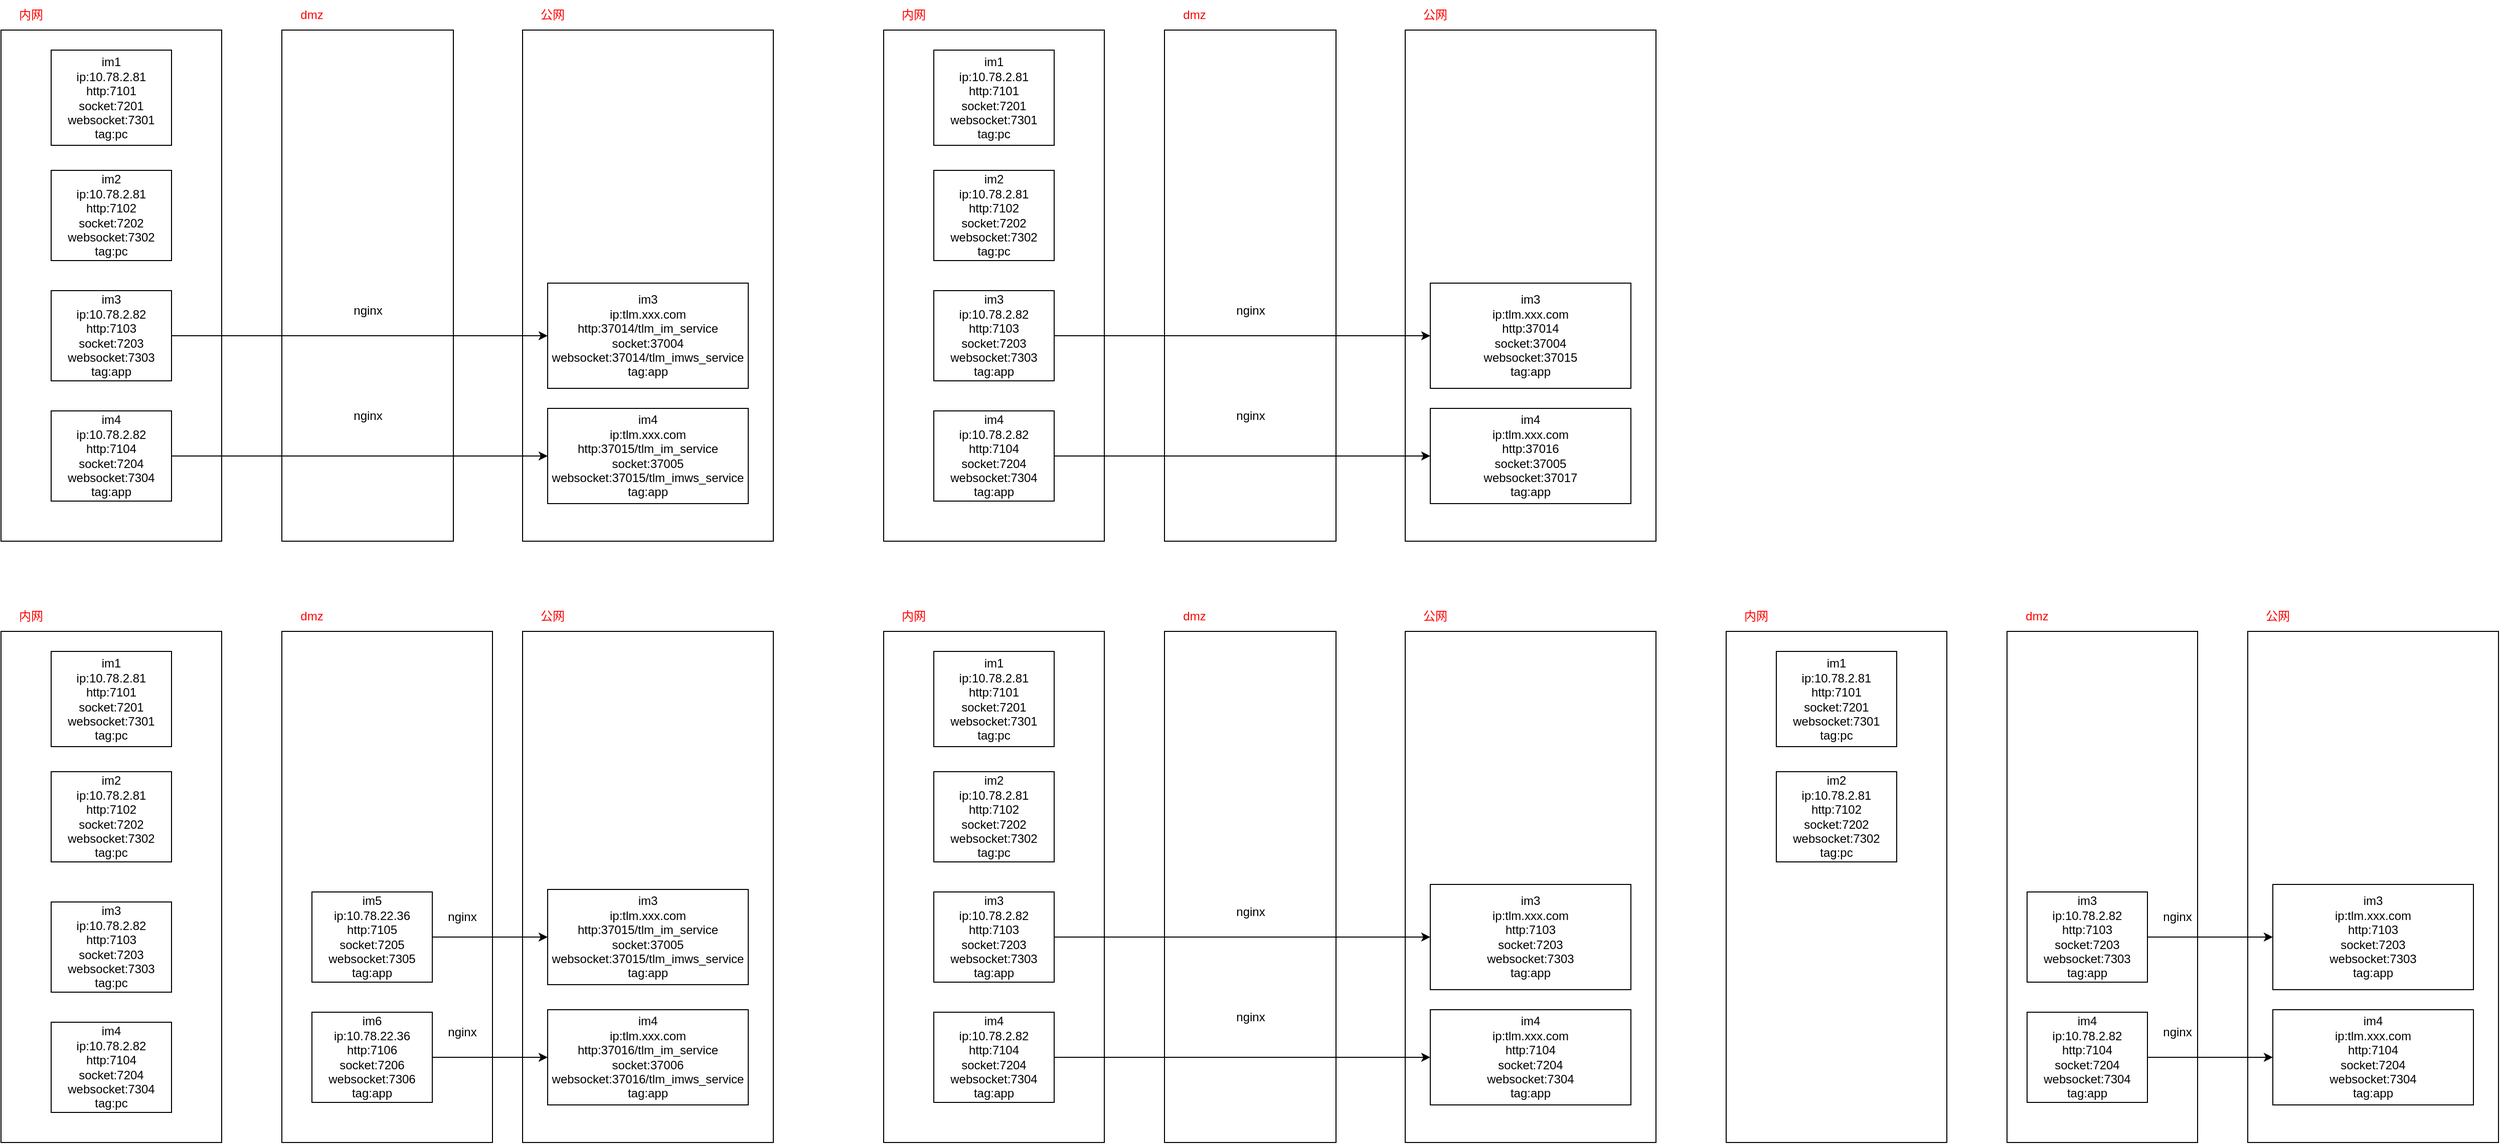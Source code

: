 <mxfile version="21.1.6" type="github">
  <diagram name="第 1 页" id="bNdv5nwh5IrHIlHN8KTz">
    <mxGraphModel dx="2074" dy="1060" grid="1" gridSize="10" guides="1" tooltips="1" connect="1" arrows="1" fold="1" page="1" pageScale="1" pageWidth="827" pageHeight="1169" math="0" shadow="0">
      <root>
        <mxCell id="0" />
        <mxCell id="1" parent="0" />
        <mxCell id="7b_OIXbp8LdFtxElRD37-28" value="" style="rounded=0;whiteSpace=wrap;html=1;" vertex="1" parent="1">
          <mxGeometry x="560" y="40" width="250" height="510" as="geometry" />
        </mxCell>
        <mxCell id="7b_OIXbp8LdFtxElRD37-17" value="" style="group" vertex="1" connectable="0" parent="1">
          <mxGeometry x="40" y="40" width="220" height="510" as="geometry" />
        </mxCell>
        <mxCell id="7b_OIXbp8LdFtxElRD37-6" value="" style="rounded=0;whiteSpace=wrap;html=1;movable=1;resizable=1;rotatable=1;deletable=1;editable=1;locked=0;connectable=1;" vertex="1" parent="7b_OIXbp8LdFtxElRD37-17">
          <mxGeometry width="220" height="510" as="geometry" />
        </mxCell>
        <mxCell id="7b_OIXbp8LdFtxElRD37-4" value="im2&lt;br&gt;ip:10.78.2.81&lt;br&gt;http:7102&lt;br&gt;socket:7202&lt;br&gt;websocket:7302&lt;br&gt;tag:pc" style="rounded=0;whiteSpace=wrap;html=1;" vertex="1" parent="7b_OIXbp8LdFtxElRD37-17">
          <mxGeometry x="50" y="140" width="120" height="90" as="geometry" />
        </mxCell>
        <mxCell id="7b_OIXbp8LdFtxElRD37-2" value="im1&lt;br&gt;ip:10.78.2.81&lt;br&gt;http:7101&lt;br&gt;socket:7201&lt;br&gt;websocket:7301&lt;br&gt;tag:pc" style="rounded=0;whiteSpace=wrap;html=1;" vertex="1" parent="7b_OIXbp8LdFtxElRD37-17">
          <mxGeometry x="50" y="20" width="120" height="95" as="geometry" />
        </mxCell>
        <mxCell id="7b_OIXbp8LdFtxElRD37-10" value="im3&lt;br&gt;ip:10.78.2.82&lt;br&gt;http:7103&lt;br&gt;socket:7203&lt;br&gt;websocket:7303&lt;br&gt;tag:app" style="rounded=0;whiteSpace=wrap;html=1;" vertex="1" parent="7b_OIXbp8LdFtxElRD37-17">
          <mxGeometry x="50" y="260" width="120" height="90" as="geometry" />
        </mxCell>
        <mxCell id="7b_OIXbp8LdFtxElRD37-11" value="im4&lt;br&gt;ip:10.78.2.82&lt;br&gt;http:7104&lt;br&gt;socket:7204&lt;br&gt;websocket:7304&lt;br&gt;tag:app" style="rounded=0;whiteSpace=wrap;html=1;" vertex="1" parent="7b_OIXbp8LdFtxElRD37-17">
          <mxGeometry x="50" y="380" width="120" height="90" as="geometry" />
        </mxCell>
        <mxCell id="7b_OIXbp8LdFtxElRD37-18" value="&lt;font color=&quot;#ff0000&quot;&gt;内网&lt;/font&gt;" style="text;html=1;strokeColor=none;fillColor=none;align=center;verticalAlign=middle;whiteSpace=wrap;rounded=0;" vertex="1" parent="1">
          <mxGeometry x="40" y="10" width="60" height="30" as="geometry" />
        </mxCell>
        <mxCell id="7b_OIXbp8LdFtxElRD37-19" value="" style="rounded=0;whiteSpace=wrap;html=1;" vertex="1" parent="1">
          <mxGeometry x="320" y="40" width="171" height="510" as="geometry" />
        </mxCell>
        <mxCell id="7b_OIXbp8LdFtxElRD37-20" value="&lt;font color=&quot;#ff0000&quot;&gt;dmz&lt;/font&gt;" style="text;html=1;strokeColor=none;fillColor=none;align=center;verticalAlign=middle;whiteSpace=wrap;rounded=0;" vertex="1" parent="1">
          <mxGeometry x="320" y="10" width="60" height="30" as="geometry" />
        </mxCell>
        <mxCell id="7b_OIXbp8LdFtxElRD37-21" value="im3&lt;br&gt;ip:tlm.xxx.com&lt;br&gt;http:37014/tlm_im_service&lt;br&gt;socket:37004&lt;br&gt;websocket:37014/tlm_imws_service&lt;br&gt;tag:app" style="rounded=0;whiteSpace=wrap;html=1;" vertex="1" parent="1">
          <mxGeometry x="585" y="292.5" width="200" height="105" as="geometry" />
        </mxCell>
        <mxCell id="7b_OIXbp8LdFtxElRD37-23" value="im4&lt;br&gt;ip:tlm.xxx.com&lt;br&gt;http:37015/tlm_im_service&lt;br&gt;socket:37005&lt;br&gt;websocket:37015/tlm_imws_service&lt;br&gt;tag:app" style="rounded=0;whiteSpace=wrap;html=1;" vertex="1" parent="1">
          <mxGeometry x="585" y="417.5" width="200" height="95" as="geometry" />
        </mxCell>
        <mxCell id="7b_OIXbp8LdFtxElRD37-24" style="edgeStyle=orthogonalEdgeStyle;rounded=0;orthogonalLoop=1;jettySize=auto;html=1;exitX=1;exitY=0.5;exitDx=0;exitDy=0;" edge="1" parent="1" source="7b_OIXbp8LdFtxElRD37-10" target="7b_OIXbp8LdFtxElRD37-21">
          <mxGeometry relative="1" as="geometry" />
        </mxCell>
        <mxCell id="7b_OIXbp8LdFtxElRD37-25" style="edgeStyle=orthogonalEdgeStyle;rounded=0;orthogonalLoop=1;jettySize=auto;html=1;exitX=1;exitY=0.5;exitDx=0;exitDy=0;entryX=0;entryY=0.5;entryDx=0;entryDy=0;" edge="1" parent="1" source="7b_OIXbp8LdFtxElRD37-11" target="7b_OIXbp8LdFtxElRD37-23">
          <mxGeometry relative="1" as="geometry" />
        </mxCell>
        <mxCell id="7b_OIXbp8LdFtxElRD37-26" value="nginx" style="text;html=1;strokeColor=none;fillColor=none;align=center;verticalAlign=middle;whiteSpace=wrap;rounded=0;" vertex="1" parent="1">
          <mxGeometry x="375.5" y="305" width="60" height="30" as="geometry" />
        </mxCell>
        <mxCell id="7b_OIXbp8LdFtxElRD37-27" value="nginx" style="text;html=1;strokeColor=none;fillColor=none;align=center;verticalAlign=middle;whiteSpace=wrap;rounded=0;" vertex="1" parent="1">
          <mxGeometry x="375.5" y="410" width="60" height="30" as="geometry" />
        </mxCell>
        <mxCell id="7b_OIXbp8LdFtxElRD37-29" value="&lt;font color=&quot;#ff0000&quot;&gt;公网&lt;/font&gt;" style="text;html=1;strokeColor=none;fillColor=none;align=center;verticalAlign=middle;whiteSpace=wrap;rounded=0;" vertex="1" parent="1">
          <mxGeometry x="560" y="10" width="60" height="30" as="geometry" />
        </mxCell>
        <mxCell id="7b_OIXbp8LdFtxElRD37-30" value="" style="rounded=0;whiteSpace=wrap;html=1;" vertex="1" parent="1">
          <mxGeometry x="560" y="640" width="250" height="510" as="geometry" />
        </mxCell>
        <mxCell id="7b_OIXbp8LdFtxElRD37-31" value="" style="group" vertex="1" connectable="0" parent="1">
          <mxGeometry x="40" y="640" width="220" height="510" as="geometry" />
        </mxCell>
        <mxCell id="7b_OIXbp8LdFtxElRD37-32" value="" style="rounded=0;whiteSpace=wrap;html=1;movable=1;resizable=1;rotatable=1;deletable=1;editable=1;locked=0;connectable=1;" vertex="1" parent="7b_OIXbp8LdFtxElRD37-31">
          <mxGeometry width="220" height="510" as="geometry" />
        </mxCell>
        <mxCell id="7b_OIXbp8LdFtxElRD37-33" value="im2&lt;br&gt;ip:10.78.2.81&lt;br&gt;http:7102&lt;br&gt;socket:7202&lt;br&gt;websocket:7302&lt;br&gt;tag:pc" style="rounded=0;whiteSpace=wrap;html=1;" vertex="1" parent="7b_OIXbp8LdFtxElRD37-31">
          <mxGeometry x="50" y="140" width="120" height="90" as="geometry" />
        </mxCell>
        <mxCell id="7b_OIXbp8LdFtxElRD37-34" value="im1&lt;br&gt;ip:10.78.2.81&lt;br&gt;http:7101&lt;br&gt;socket:7201&lt;br&gt;websocket:7301&lt;br&gt;tag:pc" style="rounded=0;whiteSpace=wrap;html=1;" vertex="1" parent="7b_OIXbp8LdFtxElRD37-31">
          <mxGeometry x="50" y="20" width="120" height="95" as="geometry" />
        </mxCell>
        <mxCell id="7b_OIXbp8LdFtxElRD37-49" value="im3&lt;br&gt;ip:10.78.2.82&lt;br&gt;http:7103&lt;br&gt;socket:7203&lt;br&gt;websocket:7303&lt;br&gt;tag:pc" style="rounded=0;whiteSpace=wrap;html=1;" vertex="1" parent="7b_OIXbp8LdFtxElRD37-31">
          <mxGeometry x="50" y="270" width="120" height="90" as="geometry" />
        </mxCell>
        <mxCell id="7b_OIXbp8LdFtxElRD37-50" value="im4&lt;br&gt;ip:10.78.2.82&lt;br&gt;http:7104&lt;br&gt;socket:7204&lt;br&gt;websocket:7304&lt;br&gt;tag:pc" style="rounded=0;whiteSpace=wrap;html=1;" vertex="1" parent="7b_OIXbp8LdFtxElRD37-31">
          <mxGeometry x="50" y="390" width="120" height="90" as="geometry" />
        </mxCell>
        <mxCell id="7b_OIXbp8LdFtxElRD37-37" value="&lt;font color=&quot;#ff0000&quot;&gt;内网&lt;/font&gt;" style="text;html=1;strokeColor=none;fillColor=none;align=center;verticalAlign=middle;whiteSpace=wrap;rounded=0;" vertex="1" parent="1">
          <mxGeometry x="40" y="610" width="60" height="30" as="geometry" />
        </mxCell>
        <mxCell id="7b_OIXbp8LdFtxElRD37-38" value="" style="rounded=0;whiteSpace=wrap;html=1;" vertex="1" parent="1">
          <mxGeometry x="320" y="640" width="210" height="510" as="geometry" />
        </mxCell>
        <mxCell id="7b_OIXbp8LdFtxElRD37-39" value="&lt;font color=&quot;#ff0000&quot;&gt;dmz&lt;/font&gt;" style="text;html=1;strokeColor=none;fillColor=none;align=center;verticalAlign=middle;whiteSpace=wrap;rounded=0;" vertex="1" parent="1">
          <mxGeometry x="320" y="610" width="60" height="30" as="geometry" />
        </mxCell>
        <mxCell id="7b_OIXbp8LdFtxElRD37-40" value="im3&lt;br&gt;ip:tlm.xxx.com&lt;br&gt;http:37015/tlm_im_service&lt;br&gt;socket:37005&lt;br&gt;websocket:37015/tlm_imws_service&lt;br&gt;tag:app" style="rounded=0;whiteSpace=wrap;html=1;" vertex="1" parent="1">
          <mxGeometry x="585" y="897.5" width="200" height="95" as="geometry" />
        </mxCell>
        <mxCell id="7b_OIXbp8LdFtxElRD37-41" value="im4&lt;br&gt;ip:tlm.xxx.com&lt;br&gt;http:37016/tlm_im_service&lt;br&gt;socket:37006&lt;br&gt;websocket:37016/tlm_imws_service&lt;br&gt;tag:app" style="rounded=0;whiteSpace=wrap;html=1;" vertex="1" parent="1">
          <mxGeometry x="585" y="1017.5" width="200" height="95" as="geometry" />
        </mxCell>
        <mxCell id="7b_OIXbp8LdFtxElRD37-42" style="edgeStyle=orthogonalEdgeStyle;rounded=0;orthogonalLoop=1;jettySize=auto;html=1;exitX=1;exitY=0.5;exitDx=0;exitDy=0;" edge="1" parent="1" source="7b_OIXbp8LdFtxElRD37-35" target="7b_OIXbp8LdFtxElRD37-40">
          <mxGeometry relative="1" as="geometry" />
        </mxCell>
        <mxCell id="7b_OIXbp8LdFtxElRD37-43" style="edgeStyle=orthogonalEdgeStyle;rounded=0;orthogonalLoop=1;jettySize=auto;html=1;exitX=1;exitY=0.5;exitDx=0;exitDy=0;entryX=0;entryY=0.5;entryDx=0;entryDy=0;" edge="1" parent="1" source="7b_OIXbp8LdFtxElRD37-36" target="7b_OIXbp8LdFtxElRD37-41">
          <mxGeometry relative="1" as="geometry" />
        </mxCell>
        <mxCell id="7b_OIXbp8LdFtxElRD37-46" value="&lt;font color=&quot;#ff0000&quot;&gt;公网&lt;/font&gt;" style="text;html=1;strokeColor=none;fillColor=none;align=center;verticalAlign=middle;whiteSpace=wrap;rounded=0;" vertex="1" parent="1">
          <mxGeometry x="560" y="610" width="60" height="30" as="geometry" />
        </mxCell>
        <mxCell id="7b_OIXbp8LdFtxElRD37-35" value="im5&lt;br&gt;ip:10.78.22.36&lt;br&gt;http:7105&lt;br&gt;socket:7205&lt;br&gt;websocket:7305&lt;br&gt;tag:app" style="rounded=0;whiteSpace=wrap;html=1;" vertex="1" parent="1">
          <mxGeometry x="350" y="900" width="120" height="90" as="geometry" />
        </mxCell>
        <mxCell id="7b_OIXbp8LdFtxElRD37-36" value="im6&lt;br&gt;ip:10.78.22.36&lt;br&gt;http:7106&lt;br&gt;socket:7206&lt;br&gt;websocket:7306&lt;br&gt;tag:app" style="rounded=0;whiteSpace=wrap;html=1;" vertex="1" parent="1">
          <mxGeometry x="350" y="1020" width="120" height="90" as="geometry" />
        </mxCell>
        <mxCell id="7b_OIXbp8LdFtxElRD37-47" value="nginx" style="text;html=1;strokeColor=none;fillColor=none;align=center;verticalAlign=middle;whiteSpace=wrap;rounded=0;" vertex="1" parent="1">
          <mxGeometry x="470" y="910" width="60" height="30" as="geometry" />
        </mxCell>
        <mxCell id="7b_OIXbp8LdFtxElRD37-48" value="nginx" style="text;html=1;strokeColor=none;fillColor=none;align=center;verticalAlign=middle;whiteSpace=wrap;rounded=0;" vertex="1" parent="1">
          <mxGeometry x="470" y="1025" width="60" height="30" as="geometry" />
        </mxCell>
        <mxCell id="7b_OIXbp8LdFtxElRD37-69" value="" style="rounded=0;whiteSpace=wrap;html=1;" vertex="1" parent="1">
          <mxGeometry x="1440" y="40" width="250" height="510" as="geometry" />
        </mxCell>
        <mxCell id="7b_OIXbp8LdFtxElRD37-70" value="" style="group" vertex="1" connectable="0" parent="1">
          <mxGeometry x="920" y="40" width="220" height="510" as="geometry" />
        </mxCell>
        <mxCell id="7b_OIXbp8LdFtxElRD37-71" value="" style="rounded=0;whiteSpace=wrap;html=1;movable=1;resizable=1;rotatable=1;deletable=1;editable=1;locked=0;connectable=1;" vertex="1" parent="7b_OIXbp8LdFtxElRD37-70">
          <mxGeometry width="220" height="510" as="geometry" />
        </mxCell>
        <mxCell id="7b_OIXbp8LdFtxElRD37-72" value="im2&lt;br&gt;ip:10.78.2.81&lt;br&gt;http:7102&lt;br&gt;socket:7202&lt;br&gt;websocket:7302&lt;br&gt;tag:pc" style="rounded=0;whiteSpace=wrap;html=1;" vertex="1" parent="7b_OIXbp8LdFtxElRD37-70">
          <mxGeometry x="50" y="140" width="120" height="90" as="geometry" />
        </mxCell>
        <mxCell id="7b_OIXbp8LdFtxElRD37-73" value="im1&lt;br&gt;ip:10.78.2.81&lt;br&gt;http:7101&lt;br&gt;socket:7201&lt;br&gt;websocket:7301&lt;br&gt;tag:pc" style="rounded=0;whiteSpace=wrap;html=1;" vertex="1" parent="7b_OIXbp8LdFtxElRD37-70">
          <mxGeometry x="50" y="20" width="120" height="95" as="geometry" />
        </mxCell>
        <mxCell id="7b_OIXbp8LdFtxElRD37-74" value="im3&lt;br&gt;ip:10.78.2.82&lt;br&gt;http:7103&lt;br&gt;socket:7203&lt;br&gt;websocket:7303&lt;br&gt;tag:app" style="rounded=0;whiteSpace=wrap;html=1;" vertex="1" parent="7b_OIXbp8LdFtxElRD37-70">
          <mxGeometry x="50" y="260" width="120" height="90" as="geometry" />
        </mxCell>
        <mxCell id="7b_OIXbp8LdFtxElRD37-75" value="im4&lt;br&gt;ip:10.78.2.82&lt;br&gt;http:7104&lt;br&gt;socket:7204&lt;br&gt;websocket:7304&lt;br&gt;tag:app" style="rounded=0;whiteSpace=wrap;html=1;" vertex="1" parent="7b_OIXbp8LdFtxElRD37-70">
          <mxGeometry x="50" y="380" width="120" height="90" as="geometry" />
        </mxCell>
        <mxCell id="7b_OIXbp8LdFtxElRD37-76" value="&lt;font color=&quot;#ff0000&quot;&gt;内网&lt;/font&gt;" style="text;html=1;strokeColor=none;fillColor=none;align=center;verticalAlign=middle;whiteSpace=wrap;rounded=0;" vertex="1" parent="1">
          <mxGeometry x="920" y="10" width="60" height="30" as="geometry" />
        </mxCell>
        <mxCell id="7b_OIXbp8LdFtxElRD37-77" value="" style="rounded=0;whiteSpace=wrap;html=1;" vertex="1" parent="1">
          <mxGeometry x="1200" y="40" width="171" height="510" as="geometry" />
        </mxCell>
        <mxCell id="7b_OIXbp8LdFtxElRD37-78" value="&lt;font color=&quot;#ff0000&quot;&gt;dmz&lt;/font&gt;" style="text;html=1;strokeColor=none;fillColor=none;align=center;verticalAlign=middle;whiteSpace=wrap;rounded=0;" vertex="1" parent="1">
          <mxGeometry x="1200" y="10" width="60" height="30" as="geometry" />
        </mxCell>
        <mxCell id="7b_OIXbp8LdFtxElRD37-79" value="im3&lt;br&gt;ip:tlm.xxx.com&lt;br&gt;http:37014&lt;br&gt;socket:37004&lt;br&gt;websocket:37015&lt;br&gt;tag:app" style="rounded=0;whiteSpace=wrap;html=1;" vertex="1" parent="1">
          <mxGeometry x="1465" y="292.5" width="200" height="105" as="geometry" />
        </mxCell>
        <mxCell id="7b_OIXbp8LdFtxElRD37-80" value="im4&lt;br&gt;ip:tlm.xxx.com&lt;br&gt;http:37016&lt;br&gt;socket:37005&lt;br&gt;websocket:37017&lt;br&gt;tag:app" style="rounded=0;whiteSpace=wrap;html=1;" vertex="1" parent="1">
          <mxGeometry x="1465" y="417.5" width="200" height="95" as="geometry" />
        </mxCell>
        <mxCell id="7b_OIXbp8LdFtxElRD37-81" style="edgeStyle=orthogonalEdgeStyle;rounded=0;orthogonalLoop=1;jettySize=auto;html=1;exitX=1;exitY=0.5;exitDx=0;exitDy=0;" edge="1" parent="1" source="7b_OIXbp8LdFtxElRD37-74" target="7b_OIXbp8LdFtxElRD37-79">
          <mxGeometry relative="1" as="geometry" />
        </mxCell>
        <mxCell id="7b_OIXbp8LdFtxElRD37-82" style="edgeStyle=orthogonalEdgeStyle;rounded=0;orthogonalLoop=1;jettySize=auto;html=1;exitX=1;exitY=0.5;exitDx=0;exitDy=0;entryX=0;entryY=0.5;entryDx=0;entryDy=0;" edge="1" parent="1" source="7b_OIXbp8LdFtxElRD37-75" target="7b_OIXbp8LdFtxElRD37-80">
          <mxGeometry relative="1" as="geometry" />
        </mxCell>
        <mxCell id="7b_OIXbp8LdFtxElRD37-83" value="nginx" style="text;html=1;strokeColor=none;fillColor=none;align=center;verticalAlign=middle;whiteSpace=wrap;rounded=0;" vertex="1" parent="1">
          <mxGeometry x="1255.5" y="305" width="60" height="30" as="geometry" />
        </mxCell>
        <mxCell id="7b_OIXbp8LdFtxElRD37-84" value="nginx" style="text;html=1;strokeColor=none;fillColor=none;align=center;verticalAlign=middle;whiteSpace=wrap;rounded=0;" vertex="1" parent="1">
          <mxGeometry x="1255.5" y="410" width="60" height="30" as="geometry" />
        </mxCell>
        <mxCell id="7b_OIXbp8LdFtxElRD37-85" value="&lt;font color=&quot;#ff0000&quot;&gt;公网&lt;/font&gt;" style="text;html=1;strokeColor=none;fillColor=none;align=center;verticalAlign=middle;whiteSpace=wrap;rounded=0;" vertex="1" parent="1">
          <mxGeometry x="1440" y="10" width="60" height="30" as="geometry" />
        </mxCell>
        <mxCell id="7b_OIXbp8LdFtxElRD37-86" value="" style="rounded=0;whiteSpace=wrap;html=1;" vertex="1" parent="1">
          <mxGeometry x="1440" y="640" width="250" height="510" as="geometry" />
        </mxCell>
        <mxCell id="7b_OIXbp8LdFtxElRD37-87" value="" style="group" vertex="1" connectable="0" parent="1">
          <mxGeometry x="920" y="640" width="220" height="510" as="geometry" />
        </mxCell>
        <mxCell id="7b_OIXbp8LdFtxElRD37-88" value="" style="rounded=0;whiteSpace=wrap;html=1;movable=1;resizable=1;rotatable=1;deletable=1;editable=1;locked=0;connectable=1;" vertex="1" parent="7b_OIXbp8LdFtxElRD37-87">
          <mxGeometry width="220" height="510" as="geometry" />
        </mxCell>
        <mxCell id="7b_OIXbp8LdFtxElRD37-89" value="im2&lt;br&gt;ip:10.78.2.81&lt;br&gt;http:7102&lt;br&gt;socket:7202&lt;br&gt;websocket:7302&lt;br&gt;tag:pc" style="rounded=0;whiteSpace=wrap;html=1;" vertex="1" parent="7b_OIXbp8LdFtxElRD37-87">
          <mxGeometry x="50" y="140" width="120" height="90" as="geometry" />
        </mxCell>
        <mxCell id="7b_OIXbp8LdFtxElRD37-90" value="im1&lt;br&gt;ip:10.78.2.81&lt;br&gt;http:7101&lt;br&gt;socket:7201&lt;br&gt;websocket:7301&lt;br&gt;tag:pc" style="rounded=0;whiteSpace=wrap;html=1;" vertex="1" parent="7b_OIXbp8LdFtxElRD37-87">
          <mxGeometry x="50" y="20" width="120" height="95" as="geometry" />
        </mxCell>
        <mxCell id="7b_OIXbp8LdFtxElRD37-91" value="im3&lt;br&gt;ip:10.78.2.82&lt;br&gt;http:7103&lt;br&gt;socket:7203&lt;br&gt;websocket:7303&lt;br&gt;tag:app" style="rounded=0;whiteSpace=wrap;html=1;" vertex="1" parent="7b_OIXbp8LdFtxElRD37-87">
          <mxGeometry x="50" y="260" width="120" height="90" as="geometry" />
        </mxCell>
        <mxCell id="7b_OIXbp8LdFtxElRD37-92" value="im4&lt;br&gt;ip:10.78.2.82&lt;br&gt;http:7104&lt;br&gt;socket:7204&lt;br&gt;websocket:7304&lt;br&gt;tag:app" style="rounded=0;whiteSpace=wrap;html=1;" vertex="1" parent="7b_OIXbp8LdFtxElRD37-87">
          <mxGeometry x="50" y="380" width="120" height="90" as="geometry" />
        </mxCell>
        <mxCell id="7b_OIXbp8LdFtxElRD37-93" value="&lt;font color=&quot;#ff0000&quot;&gt;内网&lt;/font&gt;" style="text;html=1;strokeColor=none;fillColor=none;align=center;verticalAlign=middle;whiteSpace=wrap;rounded=0;" vertex="1" parent="1">
          <mxGeometry x="920" y="610" width="60" height="30" as="geometry" />
        </mxCell>
        <mxCell id="7b_OIXbp8LdFtxElRD37-94" value="" style="rounded=0;whiteSpace=wrap;html=1;" vertex="1" parent="1">
          <mxGeometry x="1200" y="640" width="171" height="510" as="geometry" />
        </mxCell>
        <mxCell id="7b_OIXbp8LdFtxElRD37-95" value="&lt;font color=&quot;#ff0000&quot;&gt;dmz&lt;/font&gt;" style="text;html=1;strokeColor=none;fillColor=none;align=center;verticalAlign=middle;whiteSpace=wrap;rounded=0;" vertex="1" parent="1">
          <mxGeometry x="1200" y="610" width="60" height="30" as="geometry" />
        </mxCell>
        <mxCell id="7b_OIXbp8LdFtxElRD37-96" value="im3&lt;br&gt;ip:tlm.xxx.com&lt;br&gt;http:7103&lt;br&gt;socket:7203&lt;br&gt;websocket:7303&lt;br&gt;tag:app" style="rounded=0;whiteSpace=wrap;html=1;" vertex="1" parent="1">
          <mxGeometry x="1465" y="892.5" width="200" height="105" as="geometry" />
        </mxCell>
        <mxCell id="7b_OIXbp8LdFtxElRD37-97" value="im4&lt;br&gt;ip:tlm.xxx.com&lt;br&gt;http:7104&lt;br&gt;socket:7204&lt;br&gt;websocket:7304&lt;br&gt;tag:app" style="rounded=0;whiteSpace=wrap;html=1;" vertex="1" parent="1">
          <mxGeometry x="1465" y="1017.5" width="200" height="95" as="geometry" />
        </mxCell>
        <mxCell id="7b_OIXbp8LdFtxElRD37-98" style="edgeStyle=orthogonalEdgeStyle;rounded=0;orthogonalLoop=1;jettySize=auto;html=1;exitX=1;exitY=0.5;exitDx=0;exitDy=0;" edge="1" parent="1" source="7b_OIXbp8LdFtxElRD37-91" target="7b_OIXbp8LdFtxElRD37-96">
          <mxGeometry relative="1" as="geometry" />
        </mxCell>
        <mxCell id="7b_OIXbp8LdFtxElRD37-99" style="edgeStyle=orthogonalEdgeStyle;rounded=0;orthogonalLoop=1;jettySize=auto;html=1;exitX=1;exitY=0.5;exitDx=0;exitDy=0;entryX=0;entryY=0.5;entryDx=0;entryDy=0;" edge="1" parent="1" source="7b_OIXbp8LdFtxElRD37-92" target="7b_OIXbp8LdFtxElRD37-97">
          <mxGeometry relative="1" as="geometry" />
        </mxCell>
        <mxCell id="7b_OIXbp8LdFtxElRD37-100" value="nginx" style="text;html=1;strokeColor=none;fillColor=none;align=center;verticalAlign=middle;whiteSpace=wrap;rounded=0;" vertex="1" parent="1">
          <mxGeometry x="1255.5" y="905" width="60" height="30" as="geometry" />
        </mxCell>
        <mxCell id="7b_OIXbp8LdFtxElRD37-101" value="nginx" style="text;html=1;strokeColor=none;fillColor=none;align=center;verticalAlign=middle;whiteSpace=wrap;rounded=0;" vertex="1" parent="1">
          <mxGeometry x="1255.5" y="1010" width="60" height="30" as="geometry" />
        </mxCell>
        <mxCell id="7b_OIXbp8LdFtxElRD37-102" value="&lt;font color=&quot;#ff0000&quot;&gt;公网&lt;/font&gt;" style="text;html=1;strokeColor=none;fillColor=none;align=center;verticalAlign=middle;whiteSpace=wrap;rounded=0;" vertex="1" parent="1">
          <mxGeometry x="1440" y="610" width="60" height="30" as="geometry" />
        </mxCell>
        <mxCell id="7b_OIXbp8LdFtxElRD37-134" value="" style="rounded=0;whiteSpace=wrap;html=1;" vertex="1" parent="1">
          <mxGeometry x="2280" y="640" width="250" height="510" as="geometry" />
        </mxCell>
        <mxCell id="7b_OIXbp8LdFtxElRD37-135" value="" style="group" vertex="1" connectable="0" parent="1">
          <mxGeometry x="1760" y="640" width="220" height="510" as="geometry" />
        </mxCell>
        <mxCell id="7b_OIXbp8LdFtxElRD37-136" value="" style="rounded=0;whiteSpace=wrap;html=1;movable=1;resizable=1;rotatable=1;deletable=1;editable=1;locked=0;connectable=1;" vertex="1" parent="7b_OIXbp8LdFtxElRD37-135">
          <mxGeometry width="220" height="510" as="geometry" />
        </mxCell>
        <mxCell id="7b_OIXbp8LdFtxElRD37-137" value="im2&lt;br&gt;ip:10.78.2.81&lt;br&gt;http:7102&lt;br&gt;socket:7202&lt;br&gt;websocket:7302&lt;br&gt;tag:pc" style="rounded=0;whiteSpace=wrap;html=1;" vertex="1" parent="7b_OIXbp8LdFtxElRD37-135">
          <mxGeometry x="50" y="140" width="120" height="90" as="geometry" />
        </mxCell>
        <mxCell id="7b_OIXbp8LdFtxElRD37-138" value="im1&lt;br&gt;ip:10.78.2.81&lt;br&gt;http:7101&lt;br&gt;socket:7201&lt;br&gt;websocket:7301&lt;br&gt;tag:pc" style="rounded=0;whiteSpace=wrap;html=1;" vertex="1" parent="7b_OIXbp8LdFtxElRD37-135">
          <mxGeometry x="50" y="20" width="120" height="95" as="geometry" />
        </mxCell>
        <mxCell id="7b_OIXbp8LdFtxElRD37-139" value="&lt;font color=&quot;#ff0000&quot;&gt;内网&lt;/font&gt;" style="text;html=1;strokeColor=none;fillColor=none;align=center;verticalAlign=middle;whiteSpace=wrap;rounded=0;" vertex="1" parent="1">
          <mxGeometry x="1760" y="610" width="60" height="30" as="geometry" />
        </mxCell>
        <mxCell id="7b_OIXbp8LdFtxElRD37-140" value="" style="rounded=0;whiteSpace=wrap;html=1;" vertex="1" parent="1">
          <mxGeometry x="2040" y="640" width="190" height="510" as="geometry" />
        </mxCell>
        <mxCell id="7b_OIXbp8LdFtxElRD37-141" value="&lt;font color=&quot;#ff0000&quot;&gt;dmz&lt;/font&gt;" style="text;html=1;strokeColor=none;fillColor=none;align=center;verticalAlign=middle;whiteSpace=wrap;rounded=0;" vertex="1" parent="1">
          <mxGeometry x="2040" y="610" width="60" height="30" as="geometry" />
        </mxCell>
        <mxCell id="7b_OIXbp8LdFtxElRD37-142" value="im3&lt;br&gt;ip:tlm.xxx.com&lt;br&gt;http:7103&lt;br&gt;socket:7203&lt;br&gt;websocket:7303&lt;br&gt;tag:app" style="rounded=0;whiteSpace=wrap;html=1;" vertex="1" parent="1">
          <mxGeometry x="2305" y="892.5" width="200" height="105" as="geometry" />
        </mxCell>
        <mxCell id="7b_OIXbp8LdFtxElRD37-143" value="im4&lt;br&gt;ip:tlm.xxx.com&lt;br&gt;http:7104&lt;br&gt;socket:7204&lt;br&gt;websocket:7304&lt;br&gt;tag:app" style="rounded=0;whiteSpace=wrap;html=1;" vertex="1" parent="1">
          <mxGeometry x="2305" y="1017.5" width="200" height="95" as="geometry" />
        </mxCell>
        <mxCell id="7b_OIXbp8LdFtxElRD37-144" style="edgeStyle=orthogonalEdgeStyle;rounded=0;orthogonalLoop=1;jettySize=auto;html=1;exitX=1;exitY=0.5;exitDx=0;exitDy=0;" edge="1" parent="1" source="7b_OIXbp8LdFtxElRD37-149" target="7b_OIXbp8LdFtxElRD37-142">
          <mxGeometry relative="1" as="geometry" />
        </mxCell>
        <mxCell id="7b_OIXbp8LdFtxElRD37-145" style="edgeStyle=orthogonalEdgeStyle;rounded=0;orthogonalLoop=1;jettySize=auto;html=1;exitX=1;exitY=0.5;exitDx=0;exitDy=0;entryX=0;entryY=0.5;entryDx=0;entryDy=0;" edge="1" parent="1" source="7b_OIXbp8LdFtxElRD37-150" target="7b_OIXbp8LdFtxElRD37-143">
          <mxGeometry relative="1" as="geometry" />
        </mxCell>
        <mxCell id="7b_OIXbp8LdFtxElRD37-146" value="nginx" style="text;html=1;strokeColor=none;fillColor=none;align=center;verticalAlign=middle;whiteSpace=wrap;rounded=0;" vertex="1" parent="1">
          <mxGeometry x="2180" y="910" width="60" height="30" as="geometry" />
        </mxCell>
        <mxCell id="7b_OIXbp8LdFtxElRD37-147" value="nginx" style="text;html=1;strokeColor=none;fillColor=none;align=center;verticalAlign=middle;whiteSpace=wrap;rounded=0;" vertex="1" parent="1">
          <mxGeometry x="2180" y="1025" width="60" height="30" as="geometry" />
        </mxCell>
        <mxCell id="7b_OIXbp8LdFtxElRD37-148" value="&lt;font color=&quot;#ff0000&quot;&gt;公网&lt;/font&gt;" style="text;html=1;strokeColor=none;fillColor=none;align=center;verticalAlign=middle;whiteSpace=wrap;rounded=0;" vertex="1" parent="1">
          <mxGeometry x="2280" y="610" width="60" height="30" as="geometry" />
        </mxCell>
        <mxCell id="7b_OIXbp8LdFtxElRD37-149" value="im3&lt;br&gt;ip:10.78.2.82&lt;br&gt;http:7103&lt;br&gt;socket:7203&lt;br&gt;websocket:7303&lt;br&gt;tag:app" style="rounded=0;whiteSpace=wrap;html=1;" vertex="1" parent="1">
          <mxGeometry x="2060" y="900" width="120" height="90" as="geometry" />
        </mxCell>
        <mxCell id="7b_OIXbp8LdFtxElRD37-150" value="im4&lt;br&gt;ip:10.78.2.82&lt;br&gt;http:7104&lt;br&gt;socket:7204&lt;br&gt;websocket:7304&lt;br&gt;tag:app" style="rounded=0;whiteSpace=wrap;html=1;" vertex="1" parent="1">
          <mxGeometry x="2060" y="1020" width="120" height="90" as="geometry" />
        </mxCell>
      </root>
    </mxGraphModel>
  </diagram>
</mxfile>
